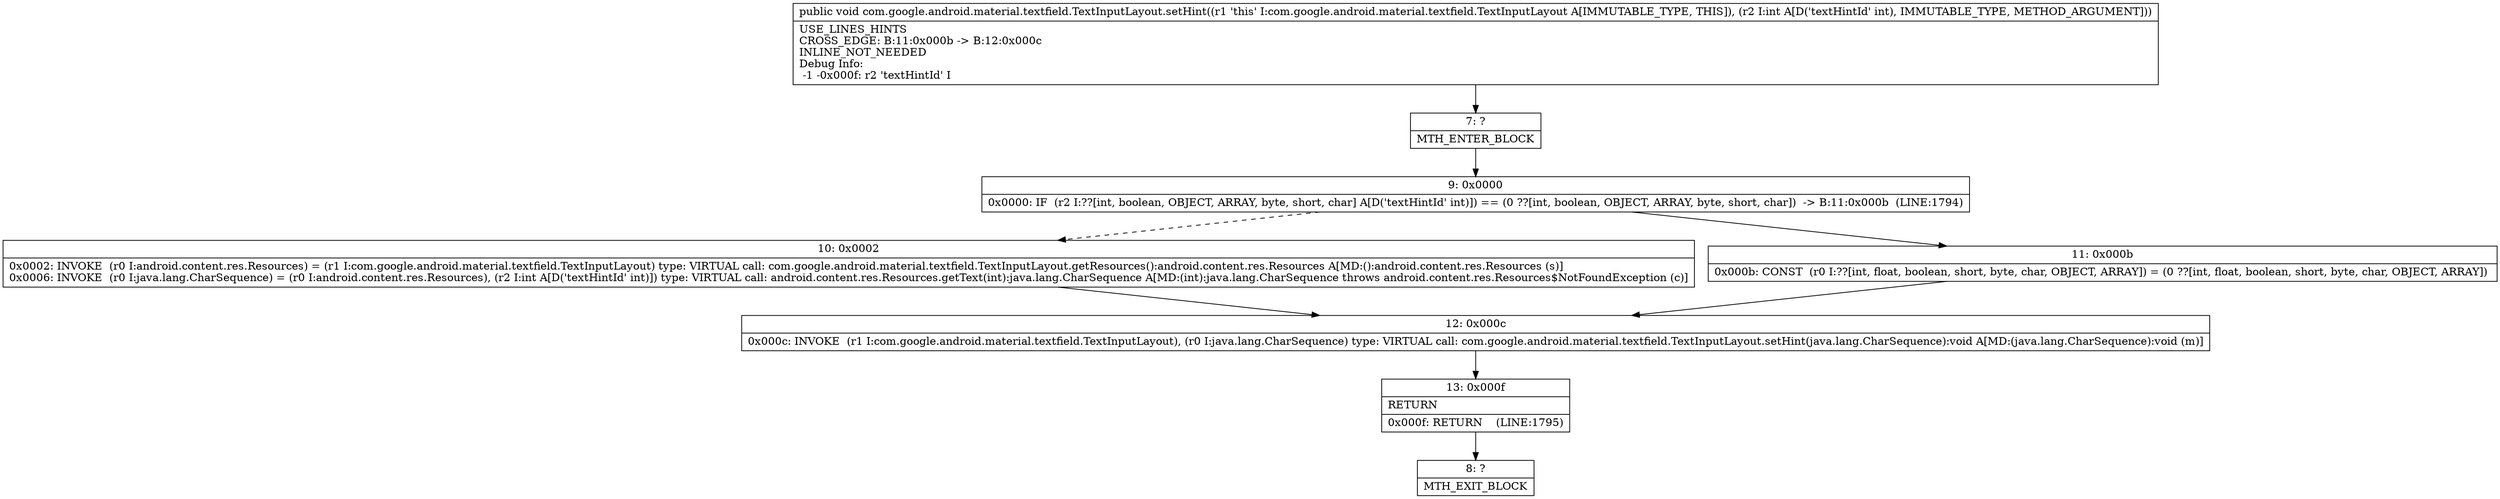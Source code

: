 digraph "CFG forcom.google.android.material.textfield.TextInputLayout.setHint(I)V" {
Node_7 [shape=record,label="{7\:\ ?|MTH_ENTER_BLOCK\l}"];
Node_9 [shape=record,label="{9\:\ 0x0000|0x0000: IF  (r2 I:??[int, boolean, OBJECT, ARRAY, byte, short, char] A[D('textHintId' int)]) == (0 ??[int, boolean, OBJECT, ARRAY, byte, short, char])  \-\> B:11:0x000b  (LINE:1794)\l}"];
Node_10 [shape=record,label="{10\:\ 0x0002|0x0002: INVOKE  (r0 I:android.content.res.Resources) = (r1 I:com.google.android.material.textfield.TextInputLayout) type: VIRTUAL call: com.google.android.material.textfield.TextInputLayout.getResources():android.content.res.Resources A[MD:():android.content.res.Resources (s)]\l0x0006: INVOKE  (r0 I:java.lang.CharSequence) = (r0 I:android.content.res.Resources), (r2 I:int A[D('textHintId' int)]) type: VIRTUAL call: android.content.res.Resources.getText(int):java.lang.CharSequence A[MD:(int):java.lang.CharSequence throws android.content.res.Resources$NotFoundException (c)]\l}"];
Node_12 [shape=record,label="{12\:\ 0x000c|0x000c: INVOKE  (r1 I:com.google.android.material.textfield.TextInputLayout), (r0 I:java.lang.CharSequence) type: VIRTUAL call: com.google.android.material.textfield.TextInputLayout.setHint(java.lang.CharSequence):void A[MD:(java.lang.CharSequence):void (m)]\l}"];
Node_13 [shape=record,label="{13\:\ 0x000f|RETURN\l|0x000f: RETURN    (LINE:1795)\l}"];
Node_8 [shape=record,label="{8\:\ ?|MTH_EXIT_BLOCK\l}"];
Node_11 [shape=record,label="{11\:\ 0x000b|0x000b: CONST  (r0 I:??[int, float, boolean, short, byte, char, OBJECT, ARRAY]) = (0 ??[int, float, boolean, short, byte, char, OBJECT, ARRAY]) \l}"];
MethodNode[shape=record,label="{public void com.google.android.material.textfield.TextInputLayout.setHint((r1 'this' I:com.google.android.material.textfield.TextInputLayout A[IMMUTABLE_TYPE, THIS]), (r2 I:int A[D('textHintId' int), IMMUTABLE_TYPE, METHOD_ARGUMENT]))  | USE_LINES_HINTS\lCROSS_EDGE: B:11:0x000b \-\> B:12:0x000c\lINLINE_NOT_NEEDED\lDebug Info:\l  \-1 \-0x000f: r2 'textHintId' I\l}"];
MethodNode -> Node_7;Node_7 -> Node_9;
Node_9 -> Node_10[style=dashed];
Node_9 -> Node_11;
Node_10 -> Node_12;
Node_12 -> Node_13;
Node_13 -> Node_8;
Node_11 -> Node_12;
}

